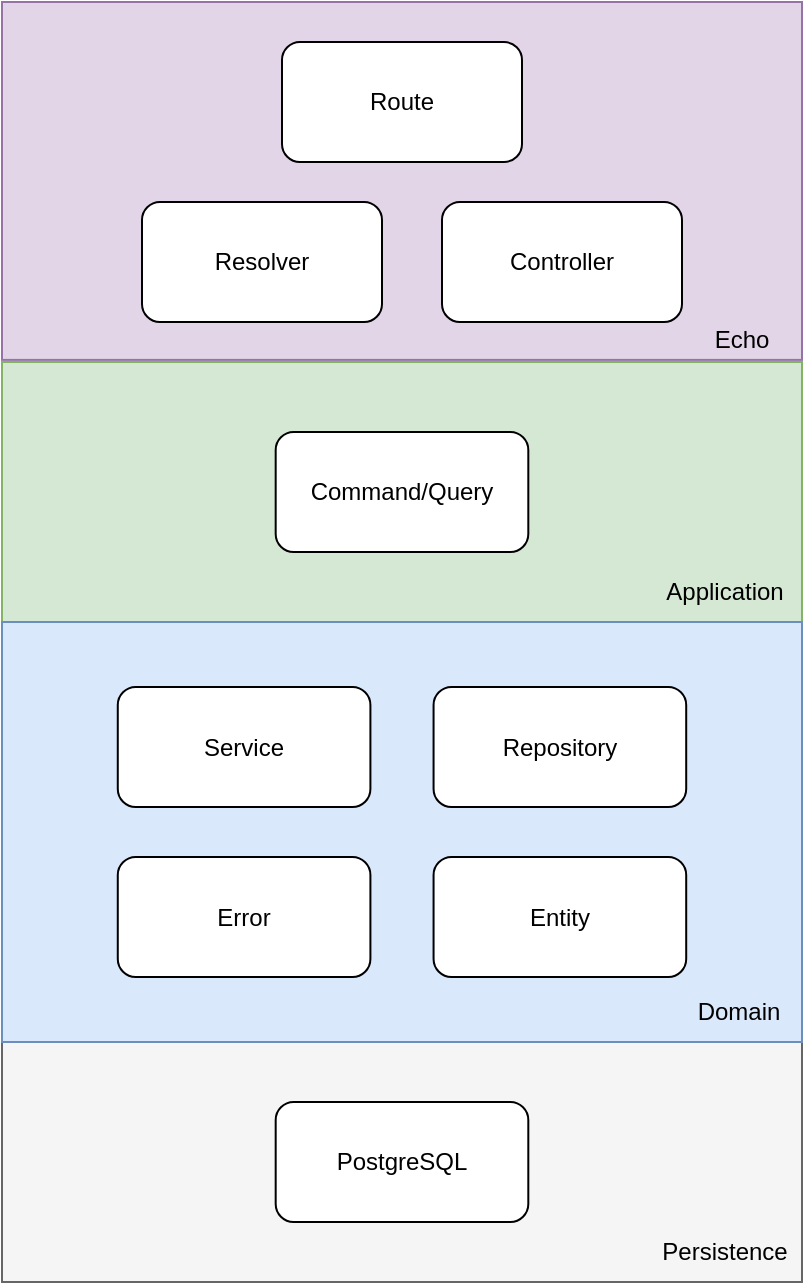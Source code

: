 <mxfile scale="1" border="0" version="26.0.11">
  <diagram name="Page-1" id="h3vyeK9cByl_nekPdxym">
    <mxGraphModel dx="1026" dy="575" grid="1" gridSize="10" guides="1" tooltips="1" connect="1" arrows="1" fold="1" page="1" pageScale="1" pageWidth="827" pageHeight="1169" math="0" shadow="0">
      <root>
        <mxCell id="0" />
        <mxCell id="1" parent="0" />
        <mxCell id="iVu0v2UF6xDI6pIBTd5b-40" style="edgeStyle=orthogonalEdgeStyle;rounded=0;orthogonalLoop=1;jettySize=auto;html=1;entryX=0.5;entryY=0;entryDx=0;entryDy=0;" parent="1" source="iVu0v2UF6xDI6pIBTd5b-28" target="iVu0v2UF6xDI6pIBTd5b-35" edge="1">
          <mxGeometry relative="1" as="geometry" />
        </mxCell>
        <mxCell id="iVu0v2UF6xDI6pIBTd5b-88" value="" style="group" parent="1" vertex="1" connectable="0">
          <mxGeometry x="170" y="750" width="400" height="120" as="geometry" />
        </mxCell>
        <mxCell id="iVu0v2UF6xDI6pIBTd5b-63" value="" style="rounded=0;whiteSpace=wrap;html=1;fillColor=#f5f5f5;strokeColor=#666666;fontColor=#333333;" parent="iVu0v2UF6xDI6pIBTd5b-88" vertex="1">
          <mxGeometry width="400" height="120" as="geometry" />
        </mxCell>
        <mxCell id="iVu0v2UF6xDI6pIBTd5b-64" value="Persistence" style="text;html=1;align=center;verticalAlign=middle;whiteSpace=wrap;rounded=0;" parent="iVu0v2UF6xDI6pIBTd5b-88" vertex="1">
          <mxGeometry x="330" y="90" width="63.16" height="30" as="geometry" />
        </mxCell>
        <mxCell id="iVu0v2UF6xDI6pIBTd5b-65" value="PostgreSQL" style="rounded=1;whiteSpace=wrap;html=1;" parent="iVu0v2UF6xDI6pIBTd5b-88" vertex="1">
          <mxGeometry x="136.842" y="30" width="126.316" height="60" as="geometry" />
        </mxCell>
        <mxCell id="iVu0v2UF6xDI6pIBTd5b-89" value="" style="group" parent="1" vertex="1" connectable="0">
          <mxGeometry x="170" y="410" width="400" height="130" as="geometry" />
        </mxCell>
        <mxCell id="iVu0v2UF6xDI6pIBTd5b-48" value="" style="rounded=0;whiteSpace=wrap;html=1;fillColor=#d5e8d4;strokeColor=#82b366;" parent="iVu0v2UF6xDI6pIBTd5b-89" vertex="1">
          <mxGeometry width="400" height="130" as="geometry" />
        </mxCell>
        <mxCell id="iVu0v2UF6xDI6pIBTd5b-51" value="Application" style="text;html=1;align=center;verticalAlign=middle;whiteSpace=wrap;rounded=0;" parent="iVu0v2UF6xDI6pIBTd5b-89" vertex="1">
          <mxGeometry x="330.002" y="100" width="63.158" height="30" as="geometry" />
        </mxCell>
        <mxCell id="iVu0v2UF6xDI6pIBTd5b-28" value="Command/Query" style="rounded=1;whiteSpace=wrap;html=1;" parent="iVu0v2UF6xDI6pIBTd5b-89" vertex="1">
          <mxGeometry x="136.842" y="35" width="126.316" height="60" as="geometry" />
        </mxCell>
        <mxCell id="iVu0v2UF6xDI6pIBTd5b-38" value="" style="group" parent="1" vertex="1" connectable="0">
          <mxGeometry x="170" y="540" width="400" height="210" as="geometry" />
        </mxCell>
        <mxCell id="iVu0v2UF6xDI6pIBTd5b-39" value="" style="group" parent="iVu0v2UF6xDI6pIBTd5b-38" vertex="1" connectable="0">
          <mxGeometry width="400" height="210" as="geometry" />
        </mxCell>
        <mxCell id="iVu0v2UF6xDI6pIBTd5b-93" value="" style="group" parent="iVu0v2UF6xDI6pIBTd5b-39" vertex="1" connectable="0">
          <mxGeometry width="400" height="210" as="geometry" />
        </mxCell>
        <mxCell id="iVu0v2UF6xDI6pIBTd5b-35" value="" style="rounded=0;whiteSpace=wrap;html=1;fillColor=#dae8fc;strokeColor=#6c8ebf;" parent="iVu0v2UF6xDI6pIBTd5b-93" vertex="1">
          <mxGeometry width="400" height="210" as="geometry" />
        </mxCell>
        <mxCell id="iVu0v2UF6xDI6pIBTd5b-36" value="Domain" style="text;html=1;align=center;verticalAlign=middle;whiteSpace=wrap;rounded=0;" parent="iVu0v2UF6xDI6pIBTd5b-93" vertex="1">
          <mxGeometry x="336.842" y="180" width="63.158" height="30" as="geometry" />
        </mxCell>
        <mxCell id="iVu0v2UF6xDI6pIBTd5b-32" value="Entity" style="rounded=1;whiteSpace=wrap;html=1;" parent="iVu0v2UF6xDI6pIBTd5b-93" vertex="1">
          <mxGeometry x="215.786" y="117.5" width="126.316" height="60" as="geometry" />
        </mxCell>
        <mxCell id="iVu0v2UF6xDI6pIBTd5b-33" value="Error" style="rounded=1;whiteSpace=wrap;html=1;" parent="iVu0v2UF6xDI6pIBTd5b-93" vertex="1">
          <mxGeometry x="57.892" y="117.5" width="126.316" height="60" as="geometry" />
        </mxCell>
        <mxCell id="iVu0v2UF6xDI6pIBTd5b-30" value="Service" style="rounded=1;whiteSpace=wrap;html=1;" parent="iVu0v2UF6xDI6pIBTd5b-93" vertex="1">
          <mxGeometry x="57.892" y="32.5" width="126.316" height="60" as="geometry" />
        </mxCell>
        <mxCell id="iVu0v2UF6xDI6pIBTd5b-31" value="Repository" style="rounded=1;whiteSpace=wrap;html=1;" parent="iVu0v2UF6xDI6pIBTd5b-93" vertex="1">
          <mxGeometry x="215.786" y="32.5" width="126.316" height="60" as="geometry" />
        </mxCell>
        <mxCell id="x_ES6JS7a6DQbea9RgPf-1" value="" style="group" parent="1" vertex="1" connectable="0">
          <mxGeometry x="170" y="230" width="400" height="178.95" as="geometry" />
        </mxCell>
        <mxCell id="iVu0v2UF6xDI6pIBTd5b-56" value="" style="rounded=0;whiteSpace=wrap;html=1;fillColor=#e1d5e7;strokeColor=#9673a6;labelPosition=center;verticalLabelPosition=bottom;align=center;verticalAlign=top;" parent="x_ES6JS7a6DQbea9RgPf-1" vertex="1">
          <mxGeometry width="400" height="178.95" as="geometry" />
        </mxCell>
        <mxCell id="iVu0v2UF6xDI6pIBTd5b-25" value="Route" style="rounded=1;whiteSpace=wrap;html=1;container=0;" parent="x_ES6JS7a6DQbea9RgPf-1" vertex="1">
          <mxGeometry x="140" y="20" width="120" height="60" as="geometry" />
        </mxCell>
        <mxCell id="iVu0v2UF6xDI6pIBTd5b-57" value="Echo" style="text;html=1;align=center;verticalAlign=middle;whiteSpace=wrap;rounded=0;" parent="x_ES6JS7a6DQbea9RgPf-1" vertex="1">
          <mxGeometry x="340" y="160.003" width="60" height="18.947" as="geometry" />
        </mxCell>
        <mxCell id="iVu0v2UF6xDI6pIBTd5b-27" value="Controller" style="rounded=1;whiteSpace=wrap;html=1;" parent="x_ES6JS7a6DQbea9RgPf-1" vertex="1">
          <mxGeometry x="220" y="100" width="120" height="60" as="geometry" />
        </mxCell>
        <mxCell id="iVu0v2UF6xDI6pIBTd5b-26" value="Resolver" style="rounded=1;whiteSpace=wrap;html=1;" parent="x_ES6JS7a6DQbea9RgPf-1" vertex="1">
          <mxGeometry x="70" y="100" width="120" height="60" as="geometry" />
        </mxCell>
      </root>
    </mxGraphModel>
  </diagram>
</mxfile>
